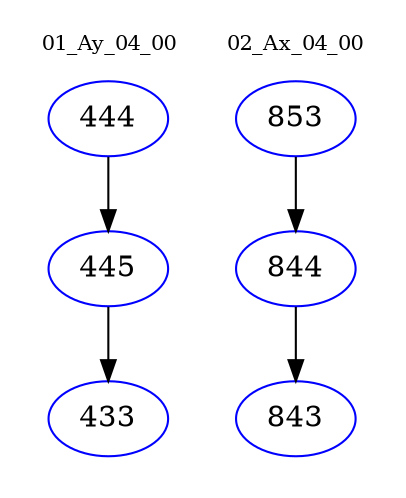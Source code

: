 digraph{
subgraph cluster_0 {
color = white
label = "01_Ay_04_00";
fontsize=10;
T0_444 [label="444", color="blue"]
T0_444 -> T0_445 [color="black"]
T0_445 [label="445", color="blue"]
T0_445 -> T0_433 [color="black"]
T0_433 [label="433", color="blue"]
}
subgraph cluster_1 {
color = white
label = "02_Ax_04_00";
fontsize=10;
T1_853 [label="853", color="blue"]
T1_853 -> T1_844 [color="black"]
T1_844 [label="844", color="blue"]
T1_844 -> T1_843 [color="black"]
T1_843 [label="843", color="blue"]
}
}
